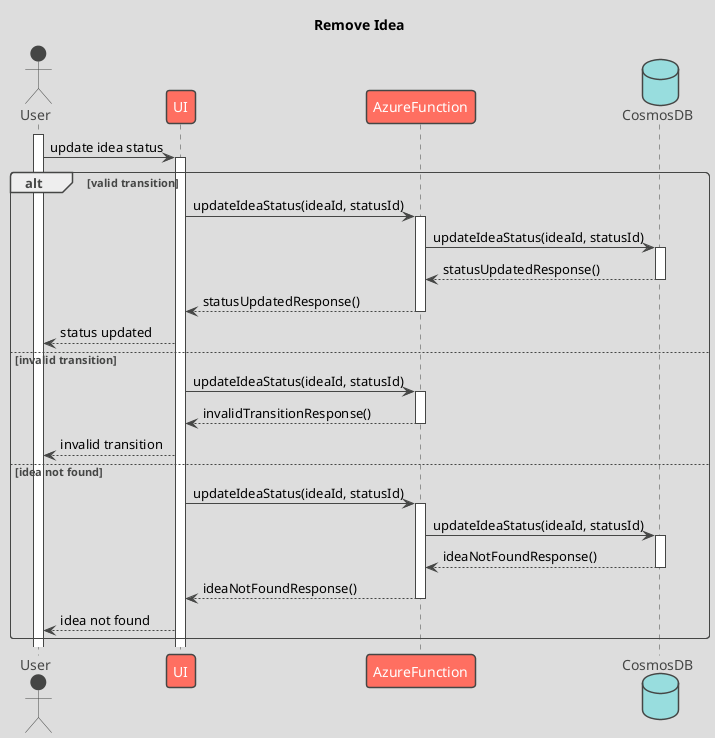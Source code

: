 @startuml Comment On Idea
!theme toy
title Remove Idea
actor User
participant UI
participant AzureFunction
database CosmosDB

activate User
User -> UI: update idea status
activate UI

alt valid transition
UI -> AzureFunction: updateIdeaStatus(ideaId, statusId)
activate AzureFunction
AzureFunction -> CosmosDB: updateIdeaStatus(ideaId, statusId)
activate CosmosDB
CosmosDB --> AzureFunction: statusUpdatedResponse()
deactivate CosmosDB
AzureFunction --> UI: statusUpdatedResponse()
deactivate AzureFunction
UI --> User: status updated

else invalid transition
UI -> AzureFunction: updateIdeaStatus(ideaId, statusId)
activate AzureFunction
AzureFunction --> UI: invalidTransitionResponse()
deactivate AzureFunction
UI --> User: invalid transition

else idea not found
UI -> AzureFunction: updateIdeaStatus(ideaId, statusId)
activate AzureFunction
AzureFunction -> CosmosDB: updateIdeaStatus(ideaId, statusId)
activate CosmosDB
CosmosDB --> AzureFunction: ideaNotFoundResponse()
deactivate CosmosDB
AzureFunction --> UI: ideaNotFoundResponse()
deactivate AzureFunction
UI --> User: idea not found

end

@enduml

